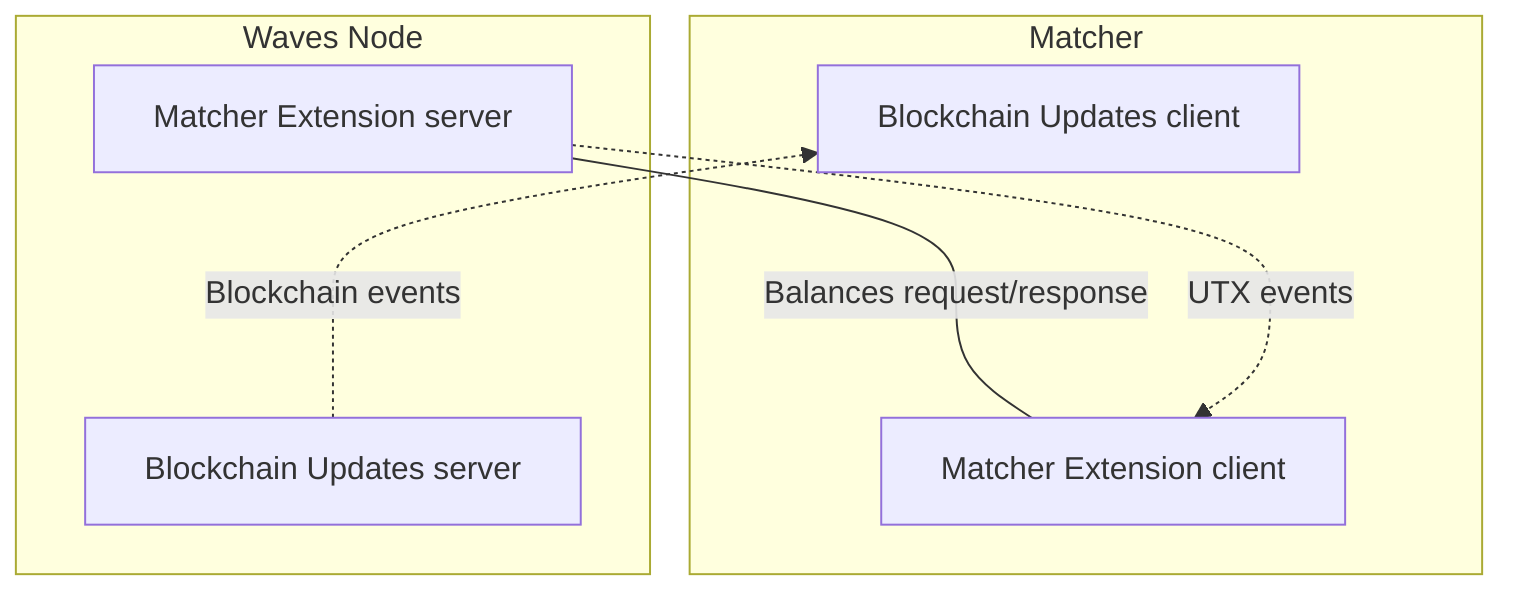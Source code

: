 flowchart BT
  subgraph Matcher
    MBUc[Blockchain Updates client]
    MEc[Matcher Extension client]
  end
  subgraph Waves Node
    MBUs[Blockchain Updates server]
    MEs[Matcher Extension server]
  end
  MBUs -..->|Blockchain events| MBUc
  MEc ---|Balances request/response| MEs
  MEs -..->|UTX events| MEc
